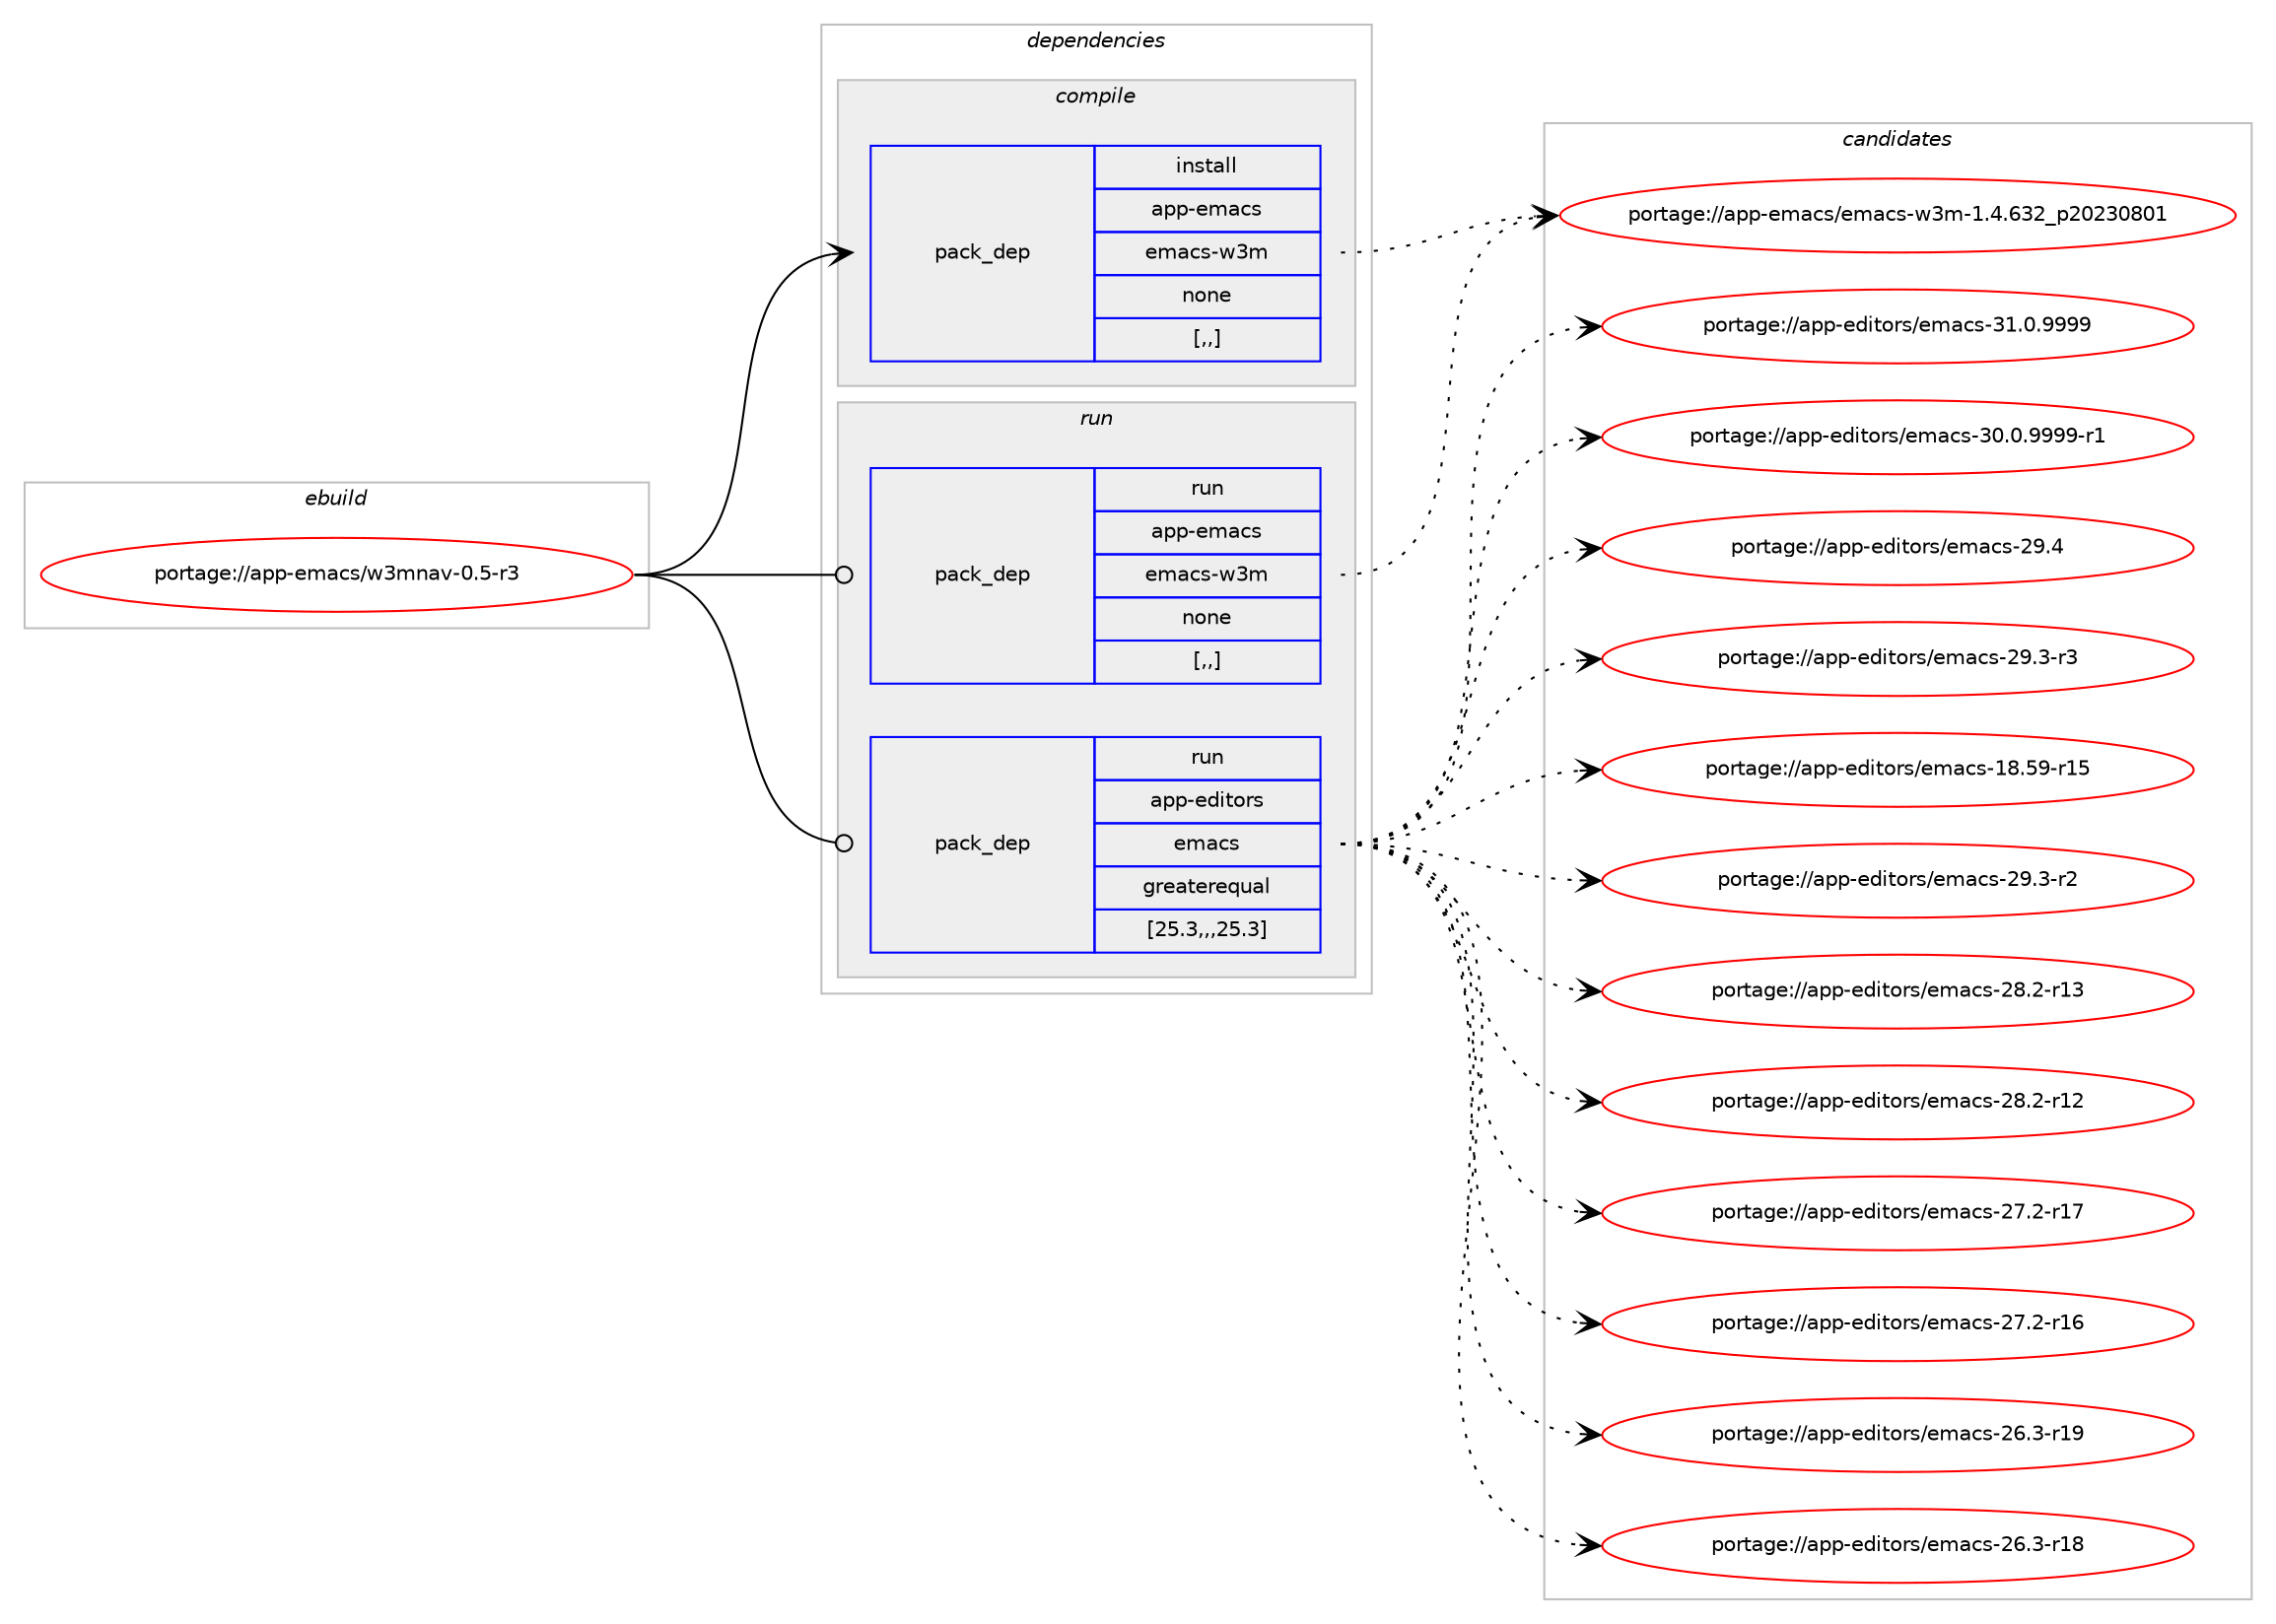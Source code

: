 digraph prolog {

# *************
# Graph options
# *************

newrank=true;
concentrate=true;
compound=true;
graph [rankdir=LR,fontname=Helvetica,fontsize=10,ranksep=1.5];#, ranksep=2.5, nodesep=0.2];
edge  [arrowhead=vee];
node  [fontname=Helvetica,fontsize=10];

# **********
# The ebuild
# **********

subgraph cluster_leftcol {
color=gray;
label=<<i>ebuild</i>>;
id [label="portage://app-emacs/w3mnav-0.5-r3", color=red, width=4, href="../app-emacs/w3mnav-0.5-r3.svg"];
}

# ****************
# The dependencies
# ****************

subgraph cluster_midcol {
color=gray;
label=<<i>dependencies</i>>;
subgraph cluster_compile {
fillcolor="#eeeeee";
style=filled;
label=<<i>compile</i>>;
subgraph pack17101 {
dependency23463 [label=<<TABLE BORDER="0" CELLBORDER="1" CELLSPACING="0" CELLPADDING="4" WIDTH="220"><TR><TD ROWSPAN="6" CELLPADDING="30">pack_dep</TD></TR><TR><TD WIDTH="110">install</TD></TR><TR><TD>app-emacs</TD></TR><TR><TD>emacs-w3m</TD></TR><TR><TD>none</TD></TR><TR><TD>[,,]</TD></TR></TABLE>>, shape=none, color=blue];
}
id:e -> dependency23463:w [weight=20,style="solid",arrowhead="vee"];
}
subgraph cluster_compileandrun {
fillcolor="#eeeeee";
style=filled;
label=<<i>compile and run</i>>;
}
subgraph cluster_run {
fillcolor="#eeeeee";
style=filled;
label=<<i>run</i>>;
subgraph pack17102 {
dependency23464 [label=<<TABLE BORDER="0" CELLBORDER="1" CELLSPACING="0" CELLPADDING="4" WIDTH="220"><TR><TD ROWSPAN="6" CELLPADDING="30">pack_dep</TD></TR><TR><TD WIDTH="110">run</TD></TR><TR><TD>app-editors</TD></TR><TR><TD>emacs</TD></TR><TR><TD>greaterequal</TD></TR><TR><TD>[25.3,,,25.3]</TD></TR></TABLE>>, shape=none, color=blue];
}
id:e -> dependency23464:w [weight=20,style="solid",arrowhead="odot"];
subgraph pack17103 {
dependency23465 [label=<<TABLE BORDER="0" CELLBORDER="1" CELLSPACING="0" CELLPADDING="4" WIDTH="220"><TR><TD ROWSPAN="6" CELLPADDING="30">pack_dep</TD></TR><TR><TD WIDTH="110">run</TD></TR><TR><TD>app-emacs</TD></TR><TR><TD>emacs-w3m</TD></TR><TR><TD>none</TD></TR><TR><TD>[,,]</TD></TR></TABLE>>, shape=none, color=blue];
}
id:e -> dependency23465:w [weight=20,style="solid",arrowhead="odot"];
}
}

# **************
# The candidates
# **************

subgraph cluster_choices {
rank=same;
color=gray;
label=<<i>candidates</i>>;

subgraph choice17101 {
color=black;
nodesep=1;
choice9711211245101109979911547101109979911545119511094549465246545150951125048505148564849 [label="portage://app-emacs/emacs-w3m-1.4.632_p20230801", color=red, width=4,href="../app-emacs/emacs-w3m-1.4.632_p20230801.svg"];
dependency23463:e -> choice9711211245101109979911547101109979911545119511094549465246545150951125048505148564849:w [style=dotted,weight="100"];
}
subgraph choice17102 {
color=black;
nodesep=1;
choice971121124510110010511611111411547101109979911545514946484657575757 [label="portage://app-editors/emacs-31.0.9999", color=red, width=4,href="../app-editors/emacs-31.0.9999.svg"];
choice9711211245101100105116111114115471011099799115455148464846575757574511449 [label="portage://app-editors/emacs-30.0.9999-r1", color=red, width=4,href="../app-editors/emacs-30.0.9999-r1.svg"];
choice97112112451011001051161111141154710110997991154550574652 [label="portage://app-editors/emacs-29.4", color=red, width=4,href="../app-editors/emacs-29.4.svg"];
choice971121124510110010511611111411547101109979911545505746514511451 [label="portage://app-editors/emacs-29.3-r3", color=red, width=4,href="../app-editors/emacs-29.3-r3.svg"];
choice971121124510110010511611111411547101109979911545505746514511450 [label="portage://app-editors/emacs-29.3-r2", color=red, width=4,href="../app-editors/emacs-29.3-r2.svg"];
choice97112112451011001051161111141154710110997991154550564650451144951 [label="portage://app-editors/emacs-28.2-r13", color=red, width=4,href="../app-editors/emacs-28.2-r13.svg"];
choice97112112451011001051161111141154710110997991154550564650451144950 [label="portage://app-editors/emacs-28.2-r12", color=red, width=4,href="../app-editors/emacs-28.2-r12.svg"];
choice97112112451011001051161111141154710110997991154550554650451144955 [label="portage://app-editors/emacs-27.2-r17", color=red, width=4,href="../app-editors/emacs-27.2-r17.svg"];
choice97112112451011001051161111141154710110997991154550554650451144954 [label="portage://app-editors/emacs-27.2-r16", color=red, width=4,href="../app-editors/emacs-27.2-r16.svg"];
choice97112112451011001051161111141154710110997991154550544651451144957 [label="portage://app-editors/emacs-26.3-r19", color=red, width=4,href="../app-editors/emacs-26.3-r19.svg"];
choice97112112451011001051161111141154710110997991154550544651451144956 [label="portage://app-editors/emacs-26.3-r18", color=red, width=4,href="../app-editors/emacs-26.3-r18.svg"];
choice9711211245101100105116111114115471011099799115454956465357451144953 [label="portage://app-editors/emacs-18.59-r15", color=red, width=4,href="../app-editors/emacs-18.59-r15.svg"];
dependency23464:e -> choice971121124510110010511611111411547101109979911545514946484657575757:w [style=dotted,weight="100"];
dependency23464:e -> choice9711211245101100105116111114115471011099799115455148464846575757574511449:w [style=dotted,weight="100"];
dependency23464:e -> choice97112112451011001051161111141154710110997991154550574652:w [style=dotted,weight="100"];
dependency23464:e -> choice971121124510110010511611111411547101109979911545505746514511451:w [style=dotted,weight="100"];
dependency23464:e -> choice971121124510110010511611111411547101109979911545505746514511450:w [style=dotted,weight="100"];
dependency23464:e -> choice97112112451011001051161111141154710110997991154550564650451144951:w [style=dotted,weight="100"];
dependency23464:e -> choice97112112451011001051161111141154710110997991154550564650451144950:w [style=dotted,weight="100"];
dependency23464:e -> choice97112112451011001051161111141154710110997991154550554650451144955:w [style=dotted,weight="100"];
dependency23464:e -> choice97112112451011001051161111141154710110997991154550554650451144954:w [style=dotted,weight="100"];
dependency23464:e -> choice97112112451011001051161111141154710110997991154550544651451144957:w [style=dotted,weight="100"];
dependency23464:e -> choice97112112451011001051161111141154710110997991154550544651451144956:w [style=dotted,weight="100"];
dependency23464:e -> choice9711211245101100105116111114115471011099799115454956465357451144953:w [style=dotted,weight="100"];
}
subgraph choice17103 {
color=black;
nodesep=1;
choice9711211245101109979911547101109979911545119511094549465246545150951125048505148564849 [label="portage://app-emacs/emacs-w3m-1.4.632_p20230801", color=red, width=4,href="../app-emacs/emacs-w3m-1.4.632_p20230801.svg"];
dependency23465:e -> choice9711211245101109979911547101109979911545119511094549465246545150951125048505148564849:w [style=dotted,weight="100"];
}
}

}
